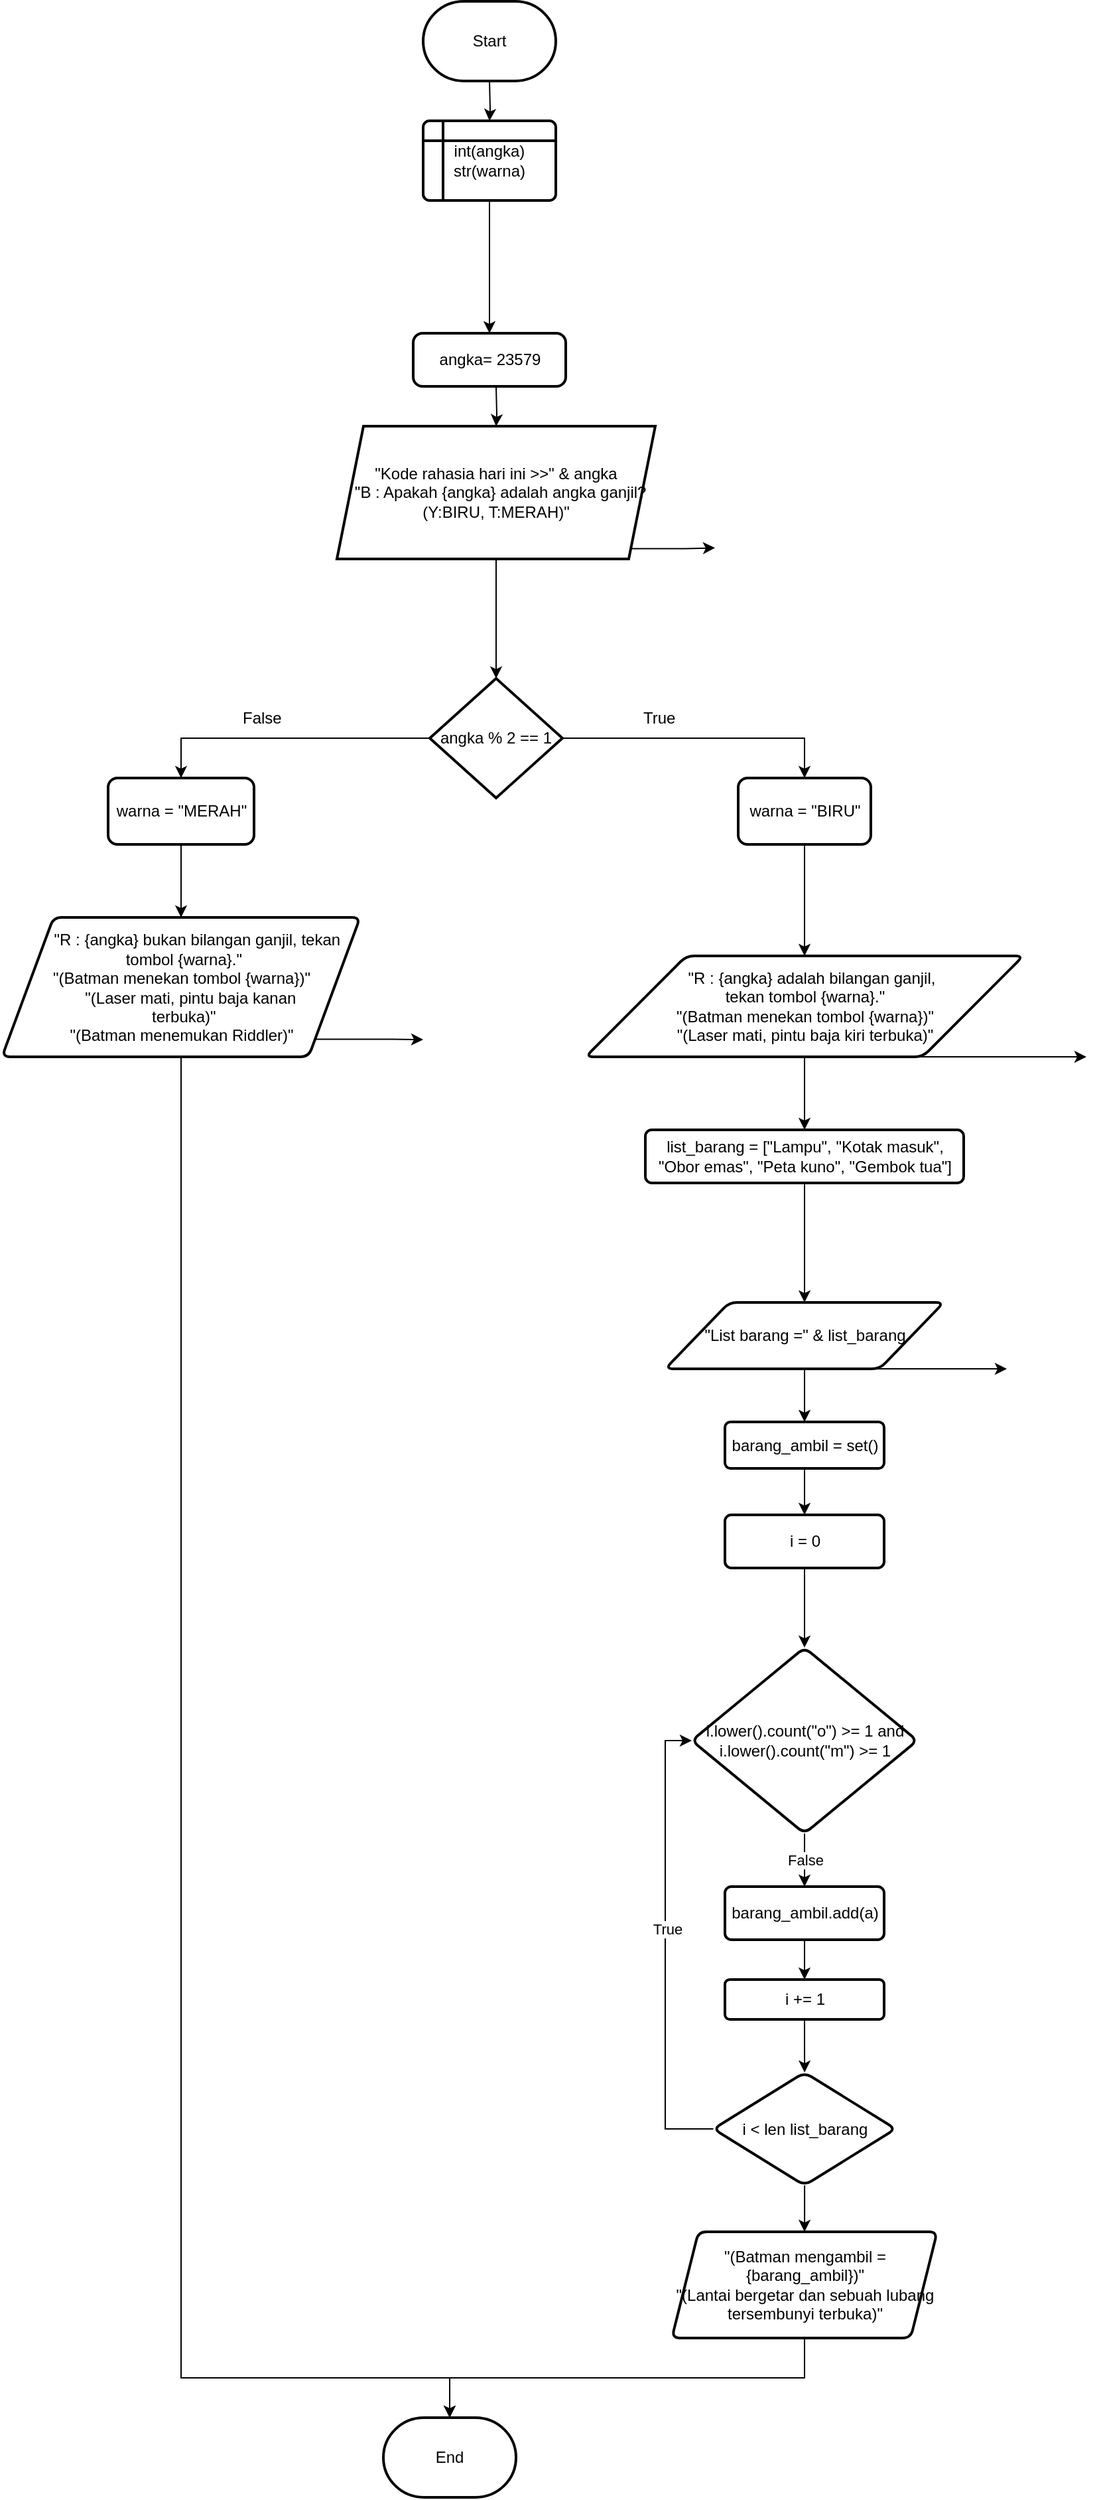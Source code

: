 <mxfile version="28.1.2" pages="2">
  <diagram id="MHi8y6HR16u2MLF-9fnU" name="Page-2">
    <mxGraphModel dx="1042" dy="660" grid="1" gridSize="10" guides="1" tooltips="1" connect="1" arrows="1" fold="1" page="1" pageScale="1" pageWidth="4000" pageHeight="4000" math="0" shadow="0">
      <root>
        <mxCell id="0" />
        <mxCell id="1" parent="0" />
        <mxCell id="kUyIH6NIQBV3GFaDRrDW-4" value="" style="edgeStyle=orthogonalEdgeStyle;rounded=0;orthogonalLoop=1;jettySize=auto;html=1;" parent="1" target="kUyIH6NIQBV3GFaDRrDW-3" edge="1">
          <mxGeometry relative="1" as="geometry">
            <mxPoint x="430.0" y="100" as="sourcePoint" />
          </mxGeometry>
        </mxCell>
        <mxCell id="gUWCLjQp_gNv9Xtq9_lk-5" value="" style="edgeStyle=orthogonalEdgeStyle;rounded=0;orthogonalLoop=1;jettySize=auto;html=1;" parent="1" target="gUWCLjQp_gNv9Xtq9_lk-4" edge="1">
          <mxGeometry relative="1" as="geometry">
            <mxPoint x="435" y="330" as="sourcePoint" />
          </mxGeometry>
        </mxCell>
        <mxCell id="DokAwHpXO9VGbgiT1m5--2" style="edgeStyle=orthogonalEdgeStyle;rounded=0;orthogonalLoop=1;jettySize=auto;html=1;entryX=0.5;entryY=0;entryDx=0;entryDy=0;" parent="1" source="gUWCLjQp_gNv9Xtq9_lk-4" target="kUyIH6NIQBV3GFaDRrDW-1" edge="1">
          <mxGeometry relative="1" as="geometry" />
        </mxCell>
        <mxCell id="DokAwHpXO9VGbgiT1m5--3" style="edgeStyle=orthogonalEdgeStyle;rounded=0;orthogonalLoop=1;jettySize=auto;html=1;exitX=1;exitY=1;exitDx=0;exitDy=0;" parent="1" source="gUWCLjQp_gNv9Xtq9_lk-4" edge="1">
          <mxGeometry relative="1" as="geometry">
            <mxPoint x="600" y="451.652" as="targetPoint" />
          </mxGeometry>
        </mxCell>
        <mxCell id="gUWCLjQp_gNv9Xtq9_lk-4" value="&quot;Kode rahasia hari ini &amp;gt;&amp;gt;&quot; &amp;amp; angka&lt;div&gt;&amp;nbsp; &quot;B : Apakah {angka} adalah angka ganjil? (Y:BIRU, T:MERAH)&quot;&lt;/div&gt;" style="shape=parallelogram;perimeter=parallelogramPerimeter;whiteSpace=wrap;html=1;fixedSize=1;strokeWidth=2;" parent="1" vertex="1">
          <mxGeometry x="315" y="360" width="240" height="100" as="geometry" />
        </mxCell>
        <mxCell id="A-8bh9tE6Pz4iVNpDLKm-9" style="edgeStyle=orthogonalEdgeStyle;rounded=0;orthogonalLoop=1;jettySize=auto;html=1;exitX=1;exitY=0.5;exitDx=0;exitDy=0;entryX=0.5;entryY=0;entryDx=0;entryDy=0;" parent="1" source="kUyIH6NIQBV3GFaDRrDW-1" target="A-8bh9tE6Pz4iVNpDLKm-3" edge="1">
          <mxGeometry relative="1" as="geometry" />
        </mxCell>
        <mxCell id="A-8bh9tE6Pz4iVNpDLKm-10" style="edgeStyle=orthogonalEdgeStyle;rounded=0;orthogonalLoop=1;jettySize=auto;html=1;exitX=0;exitY=0.5;exitDx=0;exitDy=0;entryX=0.5;entryY=0;entryDx=0;entryDy=0;" parent="1" source="kUyIH6NIQBV3GFaDRrDW-1" target="A-8bh9tE6Pz4iVNpDLKm-5" edge="1">
          <mxGeometry relative="1" as="geometry" />
        </mxCell>
        <mxCell id="kUyIH6NIQBV3GFaDRrDW-1" value="angka % 2 == 1" style="rhombus;whiteSpace=wrap;html=1;strokeWidth=2;" parent="1" vertex="1">
          <mxGeometry x="385" y="550" width="100" height="90" as="geometry" />
        </mxCell>
        <mxCell id="DokAwHpXO9VGbgiT1m5--1" value="" style="edgeStyle=orthogonalEdgeStyle;rounded=0;orthogonalLoop=1;jettySize=auto;html=1;" parent="1" source="kUyIH6NIQBV3GFaDRrDW-3" target="9luwUO6vGHts7-SBNmmL-1" edge="1">
          <mxGeometry relative="1" as="geometry" />
        </mxCell>
        <mxCell id="kUyIH6NIQBV3GFaDRrDW-3" value="int(angka)&lt;div&gt;str(warna)&lt;/div&gt;" style="shape=internalStorage;whiteSpace=wrap;html=1;dx=15;dy=15;rounded=1;arcSize=8;strokeWidth=2;" parent="1" vertex="1">
          <mxGeometry x="380" y="130" width="100" height="60" as="geometry" />
        </mxCell>
        <mxCell id="DokAwHpXO9VGbgiT1m5--12" style="edgeStyle=orthogonalEdgeStyle;rounded=0;orthogonalLoop=1;jettySize=auto;html=1;exitX=0.75;exitY=1;exitDx=0;exitDy=0;" parent="1" source="kUyIH6NIQBV3GFaDRrDW-10" edge="1">
          <mxGeometry relative="1" as="geometry">
            <mxPoint x="880" y="835" as="targetPoint" />
            <Array as="points">
              <mxPoint x="870" y="835" />
            </Array>
          </mxGeometry>
        </mxCell>
        <mxCell id="DokAwHpXO9VGbgiT1m5--15" value="" style="edgeStyle=orthogonalEdgeStyle;rounded=0;orthogonalLoop=1;jettySize=auto;html=1;" parent="1" source="kUyIH6NIQBV3GFaDRrDW-10" target="kUyIH6NIQBV3GFaDRrDW-19" edge="1">
          <mxGeometry relative="1" as="geometry" />
        </mxCell>
        <mxCell id="kUyIH6NIQBV3GFaDRrDW-10" value="&amp;nbsp; &amp;nbsp; &quot;R : {angka} adalah bilangan ganjil,&amp;nbsp;&lt;div&gt;tekan tombol {warna}.&quot;&lt;/div&gt;&lt;div&gt;&quot;(Batman menekan tombol {warna})&quot;&lt;/div&gt;&lt;div&gt;&quot;(Laser mati, pintu baja kiri terbuka)&quot;&lt;/div&gt;" style="shape=parallelogram;html=1;strokeWidth=2;perimeter=parallelogramPerimeter;whiteSpace=wrap;rounded=1;arcSize=12;size=0.23;" parent="1" vertex="1">
          <mxGeometry x="502.5" y="759" width="330" height="76" as="geometry" />
        </mxCell>
        <mxCell id="DokAwHpXO9VGbgiT1m5--16" value="" style="edgeStyle=orthogonalEdgeStyle;rounded=0;orthogonalLoop=1;jettySize=auto;html=1;" parent="1" source="kUyIH6NIQBV3GFaDRrDW-19" target="kUyIH6NIQBV3GFaDRrDW-28" edge="1">
          <mxGeometry relative="1" as="geometry" />
        </mxCell>
        <mxCell id="kUyIH6NIQBV3GFaDRrDW-19" value="list_barang = [&quot;Lampu&quot;, &quot;Kotak masuk&quot;, &quot;Obor emas&quot;, &quot;Peta kuno&quot;, &quot;Gembok tua&quot;]" style="whiteSpace=wrap;html=1;strokeWidth=2;rounded=1;arcSize=12;" parent="1" vertex="1">
          <mxGeometry x="547.5" y="890" width="240" height="40" as="geometry" />
        </mxCell>
        <mxCell id="kUyIH6NIQBV3GFaDRrDW-21" value="True" style="text;strokeColor=none;fillColor=none;align=left;verticalAlign=middle;spacingLeft=4;spacingRight=4;overflow=hidden;points=[[0,0.5],[1,0.5]];portConstraint=eastwest;rotatable=0;whiteSpace=wrap;html=1;" parent="1" vertex="1">
          <mxGeometry x="540" y="560" width="117.5" height="40" as="geometry" />
        </mxCell>
        <mxCell id="DokAwHpXO9VGbgiT1m5--18" style="edgeStyle=orthogonalEdgeStyle;rounded=0;orthogonalLoop=1;jettySize=auto;html=1;exitX=0.75;exitY=1;exitDx=0;exitDy=0;" parent="1" source="kUyIH6NIQBV3GFaDRrDW-28" edge="1">
          <mxGeometry relative="1" as="geometry">
            <mxPoint x="820" y="1070" as="targetPoint" />
            <Array as="points">
              <mxPoint x="820" y="1070" />
            </Array>
          </mxGeometry>
        </mxCell>
        <mxCell id="DokAwHpXO9VGbgiT1m5--23" value="" style="edgeStyle=orthogonalEdgeStyle;rounded=0;orthogonalLoop=1;jettySize=auto;html=1;" parent="1" source="kUyIH6NIQBV3GFaDRrDW-28" target="DokAwHpXO9VGbgiT1m5--22" edge="1">
          <mxGeometry relative="1" as="geometry" />
        </mxCell>
        <mxCell id="kUyIH6NIQBV3GFaDRrDW-28" value="&quot;List barang =&quot; &amp;amp; list_barang" style="shape=parallelogram;html=1;strokeWidth=2;perimeter=parallelogramPerimeter;whiteSpace=wrap;rounded=1;arcSize=12;size=0.23;" parent="1" vertex="1">
          <mxGeometry x="562.5" y="1020" width="210" height="50" as="geometry" />
        </mxCell>
        <mxCell id="kUyIH6NIQBV3GFaDRrDW-38" value="False" style="text;strokeColor=none;fillColor=none;align=left;verticalAlign=middle;spacingLeft=4;spacingRight=4;overflow=hidden;points=[[0,0.5],[1,0.5]];portConstraint=eastwest;rotatable=0;whiteSpace=wrap;html=1;" parent="1" vertex="1">
          <mxGeometry x="237.5" y="560" width="117.5" height="40" as="geometry" />
        </mxCell>
        <mxCell id="DokAwHpXO9VGbgiT1m5--11" style="edgeStyle=orthogonalEdgeStyle;rounded=0;orthogonalLoop=1;jettySize=auto;html=1;exitX=1;exitY=1;exitDx=0;exitDy=0;" parent="1" source="kUyIH6NIQBV3GFaDRrDW-41" edge="1">
          <mxGeometry relative="1" as="geometry">
            <mxPoint x="380" y="822" as="targetPoint" />
          </mxGeometry>
        </mxCell>
        <mxCell id="kUyIH6NIQBV3GFaDRrDW-41" value="&amp;nbsp; &amp;nbsp; &amp;nbsp; &amp;nbsp;&quot;R : {angka} bukan bilangan ganjil, tekan&lt;div&gt;&amp;nbsp;tombol {warna}.&quot;&lt;/div&gt;&lt;div&gt;&quot;(Batman menekan tombol {warna})&quot;&lt;/div&gt;&lt;div&gt;&amp;nbsp; &amp;nbsp; &quot;(Laser mati, pintu baja kanan&lt;div&gt;&amp;nbsp;terbuka)&quot;&lt;/div&gt;&lt;/div&gt;&lt;div&gt;&quot;(Batman menemukan Riddler)&quot;&lt;/div&gt;" style="shape=parallelogram;html=1;strokeWidth=2;perimeter=parallelogramPerimeter;whiteSpace=wrap;rounded=1;arcSize=12;size=0.144;" parent="1" vertex="1">
          <mxGeometry x="62.5" y="730" width="270" height="105" as="geometry" />
        </mxCell>
        <mxCell id="9luwUO6vGHts7-SBNmmL-1" value="angka= 23579" style="rounded=1;whiteSpace=wrap;html=1;absoluteArcSize=1;arcSize=14;strokeWidth=2;" parent="1" vertex="1">
          <mxGeometry x="372.5" y="290" width="115" height="40" as="geometry" />
        </mxCell>
        <mxCell id="KV9IC1rJUQmSJN9mXvM3-1" value="" style="edgeStyle=orthogonalEdgeStyle;rounded=0;orthogonalLoop=1;jettySize=auto;html=1;" parent="1" source="A-8bh9tE6Pz4iVNpDLKm-3" target="kUyIH6NIQBV3GFaDRrDW-10" edge="1">
          <mxGeometry relative="1" as="geometry" />
        </mxCell>
        <mxCell id="A-8bh9tE6Pz4iVNpDLKm-3" value="warna = &quot;BIRU&quot;" style="rounded=1;whiteSpace=wrap;html=1;absoluteArcSize=1;arcSize=14;strokeWidth=2;" parent="1" vertex="1">
          <mxGeometry x="617.5" y="625" width="100" height="50" as="geometry" />
        </mxCell>
        <mxCell id="DokAwHpXO9VGbgiT1m5--10" value="" style="edgeStyle=orthogonalEdgeStyle;rounded=0;orthogonalLoop=1;jettySize=auto;html=1;" parent="1" source="A-8bh9tE6Pz4iVNpDLKm-5" target="kUyIH6NIQBV3GFaDRrDW-41" edge="1">
          <mxGeometry relative="1" as="geometry" />
        </mxCell>
        <mxCell id="A-8bh9tE6Pz4iVNpDLKm-5" value="warna = &quot;MERAH&quot;" style="rounded=1;whiteSpace=wrap;html=1;absoluteArcSize=1;arcSize=14;strokeWidth=2;" parent="1" vertex="1">
          <mxGeometry x="142.5" y="625" width="110" height="50" as="geometry" />
        </mxCell>
        <mxCell id="DokAwHpXO9VGbgiT1m5--6" value="Start" style="strokeWidth=2;html=1;shape=mxgraph.flowchart.terminator;whiteSpace=wrap;" parent="1" vertex="1">
          <mxGeometry x="380" y="40" width="100" height="60" as="geometry" />
        </mxCell>
        <mxCell id="DokAwHpXO9VGbgiT1m5--7" value="End" style="strokeWidth=2;html=1;shape=mxgraph.flowchart.terminator;whiteSpace=wrap;" parent="1" vertex="1">
          <mxGeometry x="350" y="1860" width="100" height="60" as="geometry" />
        </mxCell>
        <mxCell id="DokAwHpXO9VGbgiT1m5--25" value="" style="edgeStyle=orthogonalEdgeStyle;rounded=0;orthogonalLoop=1;jettySize=auto;html=1;" parent="1" source="DokAwHpXO9VGbgiT1m5--22" target="DokAwHpXO9VGbgiT1m5--24" edge="1">
          <mxGeometry relative="1" as="geometry" />
        </mxCell>
        <mxCell id="DokAwHpXO9VGbgiT1m5--22" value="barang_ambil = set()" style="rounded=1;whiteSpace=wrap;html=1;strokeWidth=2;arcSize=12;" parent="1" vertex="1">
          <mxGeometry x="607.5" y="1110" width="120" height="35" as="geometry" />
        </mxCell>
        <mxCell id="DokAwHpXO9VGbgiT1m5--27" value="" style="edgeStyle=orthogonalEdgeStyle;rounded=0;orthogonalLoop=1;jettySize=auto;html=1;" parent="1" source="DokAwHpXO9VGbgiT1m5--24" target="DokAwHpXO9VGbgiT1m5--26" edge="1">
          <mxGeometry relative="1" as="geometry" />
        </mxCell>
        <mxCell id="DokAwHpXO9VGbgiT1m5--24" value="i = 0" style="rounded=1;whiteSpace=wrap;html=1;strokeWidth=2;arcSize=12;" parent="1" vertex="1">
          <mxGeometry x="607.5" y="1180" width="120" height="40" as="geometry" />
        </mxCell>
        <mxCell id="DokAwHpXO9VGbgiT1m5--29" value="False" style="edgeStyle=orthogonalEdgeStyle;rounded=0;orthogonalLoop=1;jettySize=auto;html=1;" parent="1" source="DokAwHpXO9VGbgiT1m5--26" target="DokAwHpXO9VGbgiT1m5--28" edge="1">
          <mxGeometry relative="1" as="geometry" />
        </mxCell>
        <mxCell id="DokAwHpXO9VGbgiT1m5--26" value="i.lower().count(&quot;o&quot;) &amp;gt;= 1 and i.lower().count(&quot;m&quot;) &amp;gt;= 1" style="rhombus;whiteSpace=wrap;html=1;rounded=1;strokeWidth=2;arcSize=12;" parent="1" vertex="1">
          <mxGeometry x="582.5" y="1280" width="170" height="140" as="geometry" />
        </mxCell>
        <mxCell id="DokAwHpXO9VGbgiT1m5--33" value="" style="edgeStyle=orthogonalEdgeStyle;rounded=0;orthogonalLoop=1;jettySize=auto;html=1;" parent="1" source="DokAwHpXO9VGbgiT1m5--28" target="DokAwHpXO9VGbgiT1m5--32" edge="1">
          <mxGeometry relative="1" as="geometry" />
        </mxCell>
        <mxCell id="DokAwHpXO9VGbgiT1m5--28" value="barang_ambil.add(a)" style="rounded=1;whiteSpace=wrap;html=1;strokeWidth=2;arcSize=12;" parent="1" vertex="1">
          <mxGeometry x="607.5" y="1460" width="120" height="40" as="geometry" />
        </mxCell>
        <mxCell id="DokAwHpXO9VGbgiT1m5--35" value="" style="edgeStyle=orthogonalEdgeStyle;rounded=0;orthogonalLoop=1;jettySize=auto;html=1;" parent="1" source="DokAwHpXO9VGbgiT1m5--32" target="DokAwHpXO9VGbgiT1m5--34" edge="1">
          <mxGeometry relative="1" as="geometry" />
        </mxCell>
        <mxCell id="DokAwHpXO9VGbgiT1m5--32" value="i += 1" style="rounded=1;whiteSpace=wrap;html=1;strokeWidth=2;arcSize=12;" parent="1" vertex="1">
          <mxGeometry x="607.5" y="1530" width="120" height="30" as="geometry" />
        </mxCell>
        <mxCell id="DokAwHpXO9VGbgiT1m5--36" style="edgeStyle=orthogonalEdgeStyle;rounded=0;orthogonalLoop=1;jettySize=auto;html=1;exitX=0;exitY=0.5;exitDx=0;exitDy=0;entryX=0;entryY=0.5;entryDx=0;entryDy=0;" parent="1" source="DokAwHpXO9VGbgiT1m5--34" target="DokAwHpXO9VGbgiT1m5--26" edge="1">
          <mxGeometry relative="1" as="geometry" />
        </mxCell>
        <mxCell id="DokAwHpXO9VGbgiT1m5--37" value="True" style="edgeLabel;html=1;align=center;verticalAlign=middle;resizable=0;points=[];" parent="DokAwHpXO9VGbgiT1m5--36" vertex="1" connectable="0">
          <mxGeometry x="0.076" y="-1" relative="1" as="geometry">
            <mxPoint as="offset" />
          </mxGeometry>
        </mxCell>
        <mxCell id="DokAwHpXO9VGbgiT1m5--39" value="" style="edgeStyle=orthogonalEdgeStyle;rounded=0;orthogonalLoop=1;jettySize=auto;html=1;" parent="1" source="DokAwHpXO9VGbgiT1m5--34" target="DokAwHpXO9VGbgiT1m5--38" edge="1">
          <mxGeometry relative="1" as="geometry" />
        </mxCell>
        <mxCell id="DokAwHpXO9VGbgiT1m5--34" value="i &amp;lt; len list_barang" style="rhombus;whiteSpace=wrap;html=1;rounded=1;strokeWidth=2;arcSize=12;" parent="1" vertex="1">
          <mxGeometry x="598.75" y="1600" width="137.5" height="85" as="geometry" />
        </mxCell>
        <mxCell id="DokAwHpXO9VGbgiT1m5--38" value="&quot;(Batman mengambil = {barang_ambil})&quot;&lt;div&gt;&quot;(Lantai bergetar dan sebuah lubang tersembunyi terbuka)&quot;&lt;/div&gt;" style="shape=parallelogram;perimeter=parallelogramPerimeter;whiteSpace=wrap;html=1;fixedSize=1;rounded=1;strokeWidth=2;arcSize=12;" parent="1" vertex="1">
          <mxGeometry x="567.5" y="1720" width="200" height="80" as="geometry" />
        </mxCell>
        <mxCell id="DokAwHpXO9VGbgiT1m5--42" style="edgeStyle=orthogonalEdgeStyle;rounded=0;orthogonalLoop=1;jettySize=auto;html=1;exitX=0.5;exitY=1;exitDx=0;exitDy=0;entryX=0.5;entryY=0;entryDx=0;entryDy=0;entryPerimeter=0;" parent="1" source="DokAwHpXO9VGbgiT1m5--38" target="DokAwHpXO9VGbgiT1m5--7" edge="1">
          <mxGeometry relative="1" as="geometry" />
        </mxCell>
        <mxCell id="DokAwHpXO9VGbgiT1m5--43" style="edgeStyle=orthogonalEdgeStyle;rounded=0;orthogonalLoop=1;jettySize=auto;html=1;exitX=0.5;exitY=1;exitDx=0;exitDy=0;entryX=0.5;entryY=0;entryDx=0;entryDy=0;entryPerimeter=0;" parent="1" source="kUyIH6NIQBV3GFaDRrDW-41" target="DokAwHpXO9VGbgiT1m5--7" edge="1">
          <mxGeometry relative="1" as="geometry">
            <Array as="points">
              <mxPoint x="198" y="1830" />
              <mxPoint x="400" y="1830" />
            </Array>
          </mxGeometry>
        </mxCell>
      </root>
    </mxGraphModel>
  </diagram>
  <diagram id="L3K_HihfxCJQB-xUZCYr" name="Page-3">
    <mxGraphModel grid="1" page="1" gridSize="10" guides="1" tooltips="1" connect="1" arrows="1" fold="1" pageScale="1" pageWidth="850" pageHeight="1100" math="0" shadow="0">
      <root>
        <mxCell id="0" />
        <mxCell id="1" parent="0" />
      </root>
    </mxGraphModel>
  </diagram>
</mxfile>
